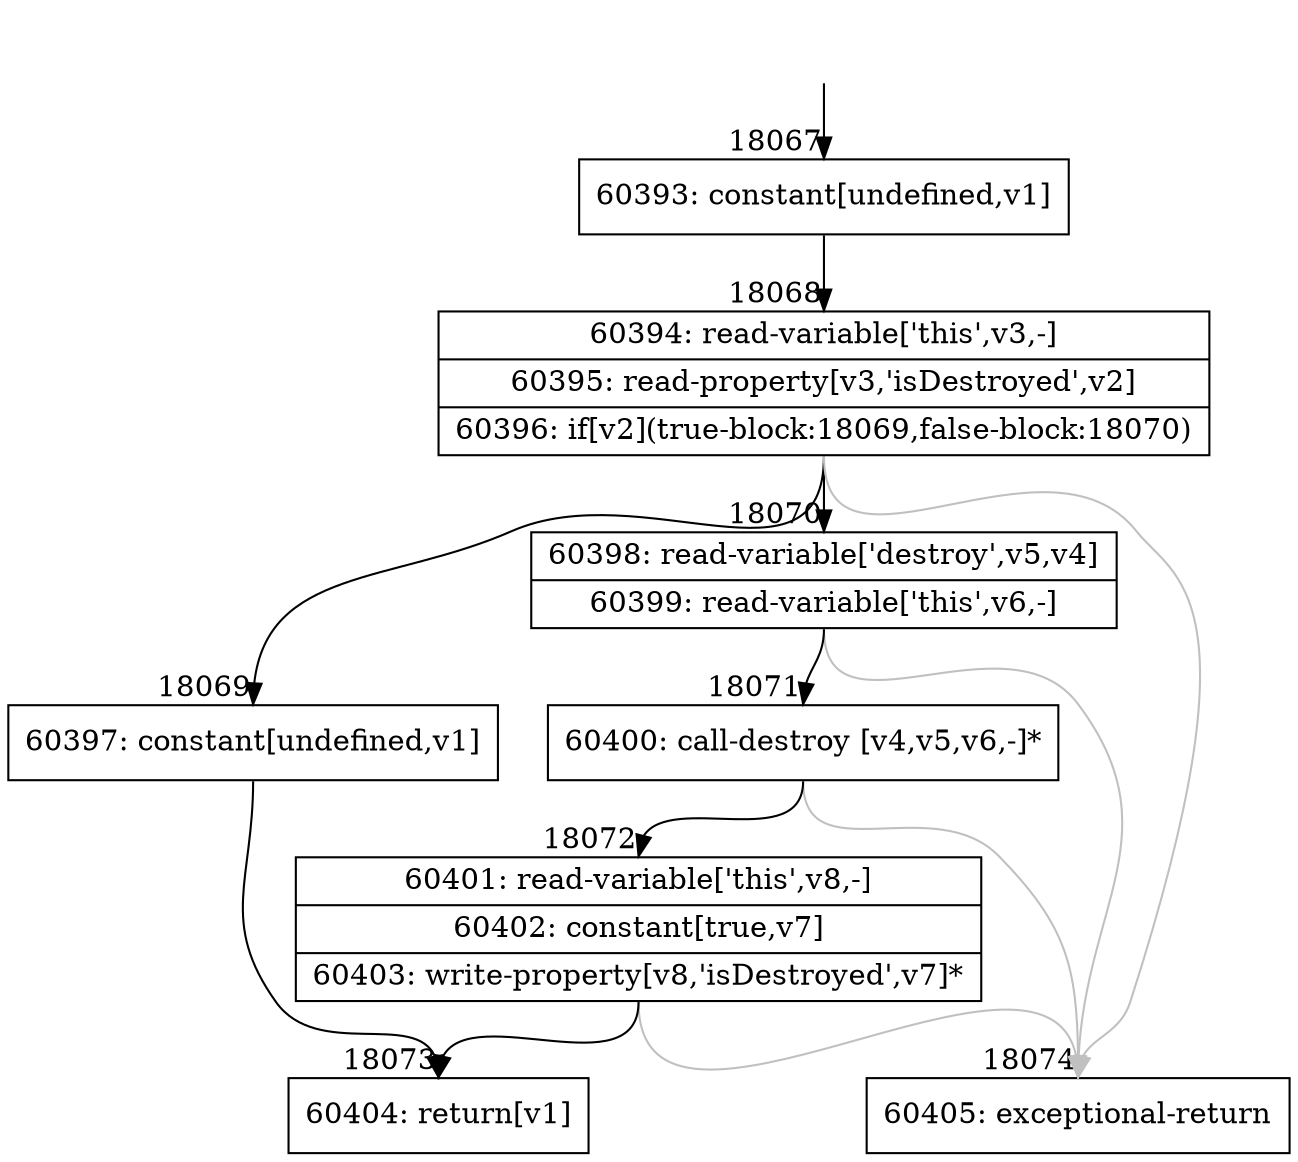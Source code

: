 digraph {
rankdir="TD"
BB_entry1554[shape=none,label=""];
BB_entry1554 -> BB18067 [tailport=s, headport=n, headlabel="    18067"]
BB18067 [shape=record label="{60393: constant[undefined,v1]}" ] 
BB18067 -> BB18068 [tailport=s, headport=n, headlabel="      18068"]
BB18068 [shape=record label="{60394: read-variable['this',v3,-]|60395: read-property[v3,'isDestroyed',v2]|60396: if[v2](true-block:18069,false-block:18070)}" ] 
BB18068 -> BB18069 [tailport=s, headport=n, headlabel="      18069"]
BB18068 -> BB18070 [tailport=s, headport=n, headlabel="      18070"]
BB18068 -> BB18074 [tailport=s, headport=n, color=gray, headlabel="      18074"]
BB18069 [shape=record label="{60397: constant[undefined,v1]}" ] 
BB18069 -> BB18073 [tailport=s, headport=n, headlabel="      18073"]
BB18070 [shape=record label="{60398: read-variable['destroy',v5,v4]|60399: read-variable['this',v6,-]}" ] 
BB18070 -> BB18071 [tailport=s, headport=n, headlabel="      18071"]
BB18070 -> BB18074 [tailport=s, headport=n, color=gray]
BB18071 [shape=record label="{60400: call-destroy [v4,v5,v6,-]*}" ] 
BB18071 -> BB18072 [tailport=s, headport=n, headlabel="      18072"]
BB18071 -> BB18074 [tailport=s, headport=n, color=gray]
BB18072 [shape=record label="{60401: read-variable['this',v8,-]|60402: constant[true,v7]|60403: write-property[v8,'isDestroyed',v7]*}" ] 
BB18072 -> BB18073 [tailport=s, headport=n]
BB18072 -> BB18074 [tailport=s, headport=n, color=gray]
BB18073 [shape=record label="{60404: return[v1]}" ] 
BB18074 [shape=record label="{60405: exceptional-return}" ] 
//#$~ 33940
}
